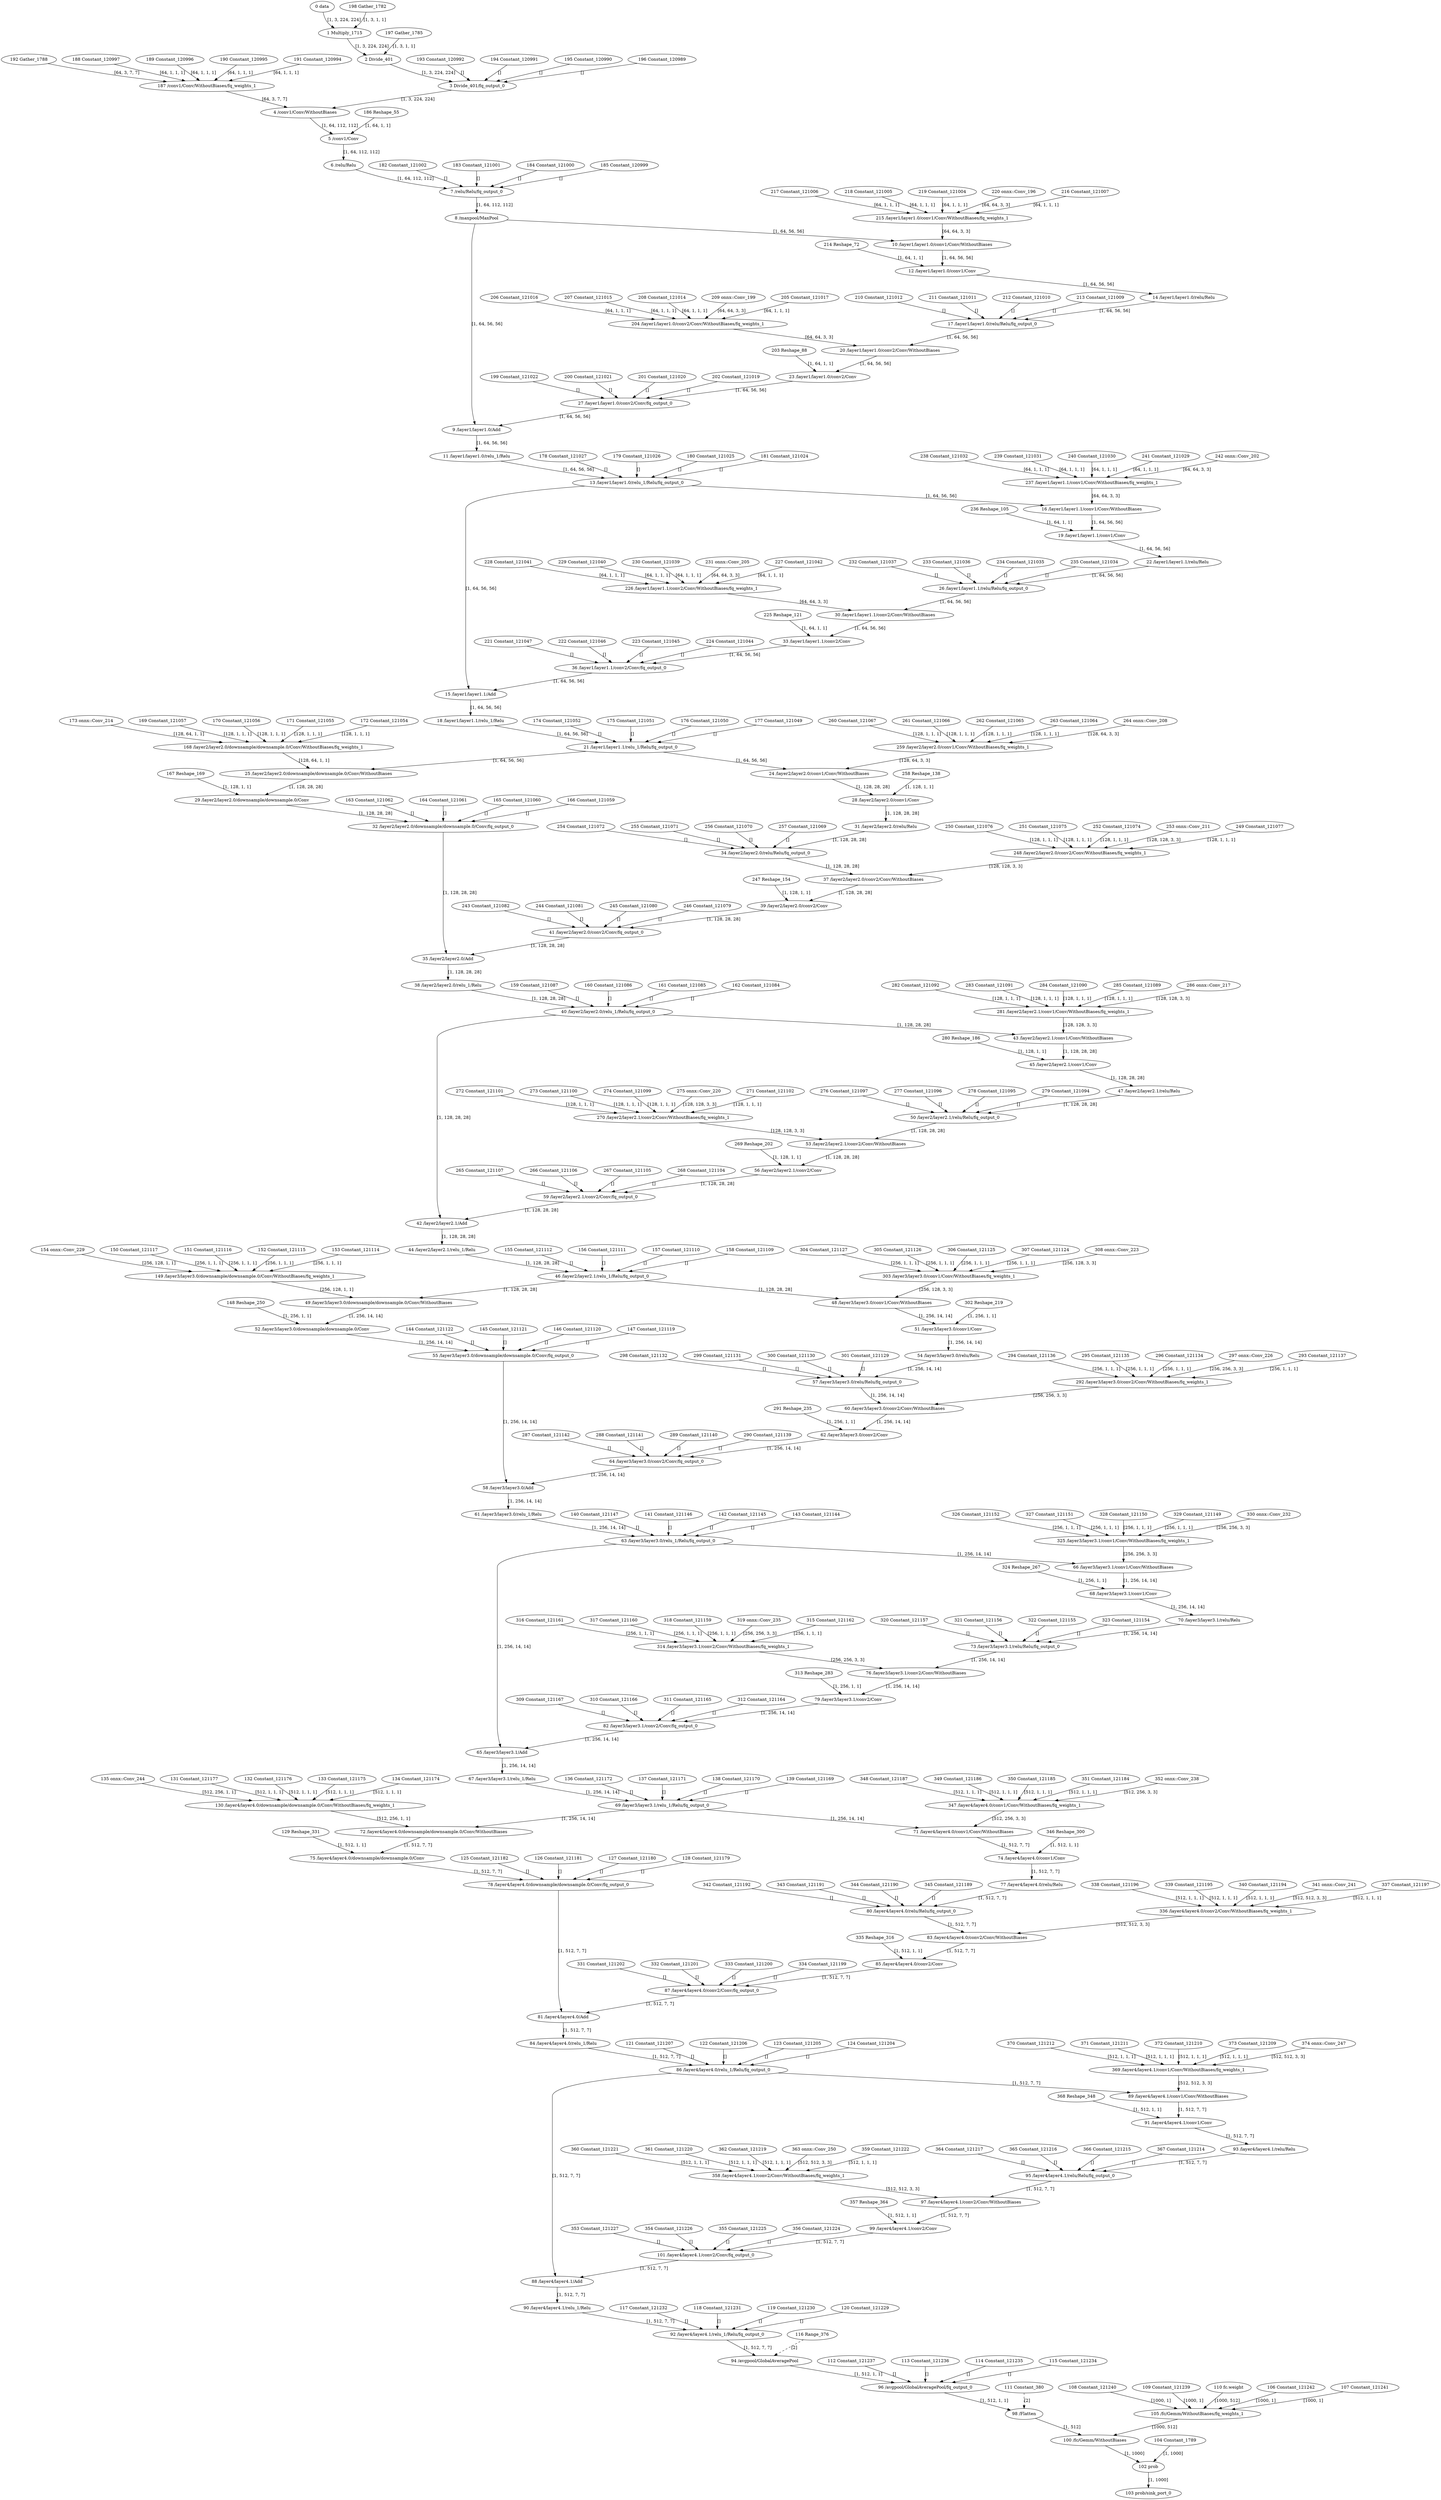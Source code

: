 strict digraph  {
"0 data" [id=0, type=Parameter];
"1 Multiply_1715" [id=1, type=Multiply];
"2 Divide_401" [id=2, type=Add];
"3 Divide_401/fq_output_0" [id=3, type=FakeQuantize];
"4 /conv1/Conv/WithoutBiases" [id=4, type=Convolution];
"5 /conv1/Conv" [id=5, type=Add];
"6 /relu/Relu" [id=6, type=Relu];
"7 /relu/Relu/fq_output_0" [id=7, type=FakeQuantize];
"8 /maxpool/MaxPool" [id=8, type=MaxPool];
"9 /layer1/layer1.0/Add" [id=9, type=Add];
"10 /layer1/layer1.0/conv1/Conv/WithoutBiases" [id=10, type=Convolution];
"11 /layer1/layer1.0/relu_1/Relu" [id=11, type=Relu];
"12 /layer1/layer1.0/conv1/Conv" [id=12, type=Add];
"13 /layer1/layer1.0/relu_1/Relu/fq_output_0" [id=13, type=FakeQuantize];
"14 /layer1/layer1.0/relu/Relu" [id=14, type=Relu];
"15 /layer1/layer1.1/Add" [id=15, type=Add];
"16 /layer1/layer1.1/conv1/Conv/WithoutBiases" [id=16, type=Convolution];
"17 /layer1/layer1.0/relu/Relu/fq_output_0" [id=17, type=FakeQuantize];
"18 /layer1/layer1.1/relu_1/Relu" [id=18, type=Relu];
"19 /layer1/layer1.1/conv1/Conv" [id=19, type=Add];
"20 /layer1/layer1.0/conv2/Conv/WithoutBiases" [id=20, type=Convolution];
"21 /layer1/layer1.1/relu_1/Relu/fq_output_0" [id=21, type=FakeQuantize];
"22 /layer1/layer1.1/relu/Relu" [id=22, type=Relu];
"23 /layer1/layer1.0/conv2/Conv" [id=23, type=Add];
"24 /layer2/layer2.0/conv1/Conv/WithoutBiases" [id=24, type=Convolution];
"25 /layer2/layer2.0/downsample/downsample.0/Conv/WithoutBiases" [id=25, type=Convolution];
"26 /layer1/layer1.1/relu/Relu/fq_output_0" [id=26, type=FakeQuantize];
"27 /layer1/layer1.0/conv2/Conv/fq_output_0" [id=27, type=FakeQuantize];
"28 /layer2/layer2.0/conv1/Conv" [id=28, type=Add];
"29 /layer2/layer2.0/downsample/downsample.0/Conv" [id=29, type=Add];
"30 /layer1/layer1.1/conv2/Conv/WithoutBiases" [id=30, type=Convolution];
"31 /layer2/layer2.0/relu/Relu" [id=31, type=Relu];
"32 /layer2/layer2.0/downsample/downsample.0/Conv/fq_output_0" [id=32, type=FakeQuantize];
"33 /layer1/layer1.1/conv2/Conv" [id=33, type=Add];
"34 /layer2/layer2.0/relu/Relu/fq_output_0" [id=34, type=FakeQuantize];
"35 /layer2/layer2.0/Add" [id=35, type=Add];
"36 /layer1/layer1.1/conv2/Conv/fq_output_0" [id=36, type=FakeQuantize];
"37 /layer2/layer2.0/conv2/Conv/WithoutBiases" [id=37, type=Convolution];
"38 /layer2/layer2.0/relu_1/Relu" [id=38, type=Relu];
"39 /layer2/layer2.0/conv2/Conv" [id=39, type=Add];
"40 /layer2/layer2.0/relu_1/Relu/fq_output_0" [id=40, type=FakeQuantize];
"41 /layer2/layer2.0/conv2/Conv/fq_output_0" [id=41, type=FakeQuantize];
"42 /layer2/layer2.1/Add" [id=42, type=Add];
"43 /layer2/layer2.1/conv1/Conv/WithoutBiases" [id=43, type=Convolution];
"44 /layer2/layer2.1/relu_1/Relu" [id=44, type=Relu];
"45 /layer2/layer2.1/conv1/Conv" [id=45, type=Add];
"46 /layer2/layer2.1/relu_1/Relu/fq_output_0" [id=46, type=FakeQuantize];
"47 /layer2/layer2.1/relu/Relu" [id=47, type=Relu];
"48 /layer3/layer3.0/conv1/Conv/WithoutBiases" [id=48, type=Convolution];
"49 /layer3/layer3.0/downsample/downsample.0/Conv/WithoutBiases" [id=49, type=Convolution];
"50 /layer2/layer2.1/relu/Relu/fq_output_0" [id=50, type=FakeQuantize];
"51 /layer3/layer3.0/conv1/Conv" [id=51, type=Add];
"52 /layer3/layer3.0/downsample/downsample.0/Conv" [id=52, type=Add];
"53 /layer2/layer2.1/conv2/Conv/WithoutBiases" [id=53, type=Convolution];
"54 /layer3/layer3.0/relu/Relu" [id=54, type=Relu];
"55 /layer3/layer3.0/downsample/downsample.0/Conv/fq_output_0" [id=55, type=FakeQuantize];
"56 /layer2/layer2.1/conv2/Conv" [id=56, type=Add];
"57 /layer3/layer3.0/relu/Relu/fq_output_0" [id=57, type=FakeQuantize];
"58 /layer3/layer3.0/Add" [id=58, type=Add];
"59 /layer2/layer2.1/conv2/Conv/fq_output_0" [id=59, type=FakeQuantize];
"60 /layer3/layer3.0/conv2/Conv/WithoutBiases" [id=60, type=Convolution];
"61 /layer3/layer3.0/relu_1/Relu" [id=61, type=Relu];
"62 /layer3/layer3.0/conv2/Conv" [id=62, type=Add];
"63 /layer3/layer3.0/relu_1/Relu/fq_output_0" [id=63, type=FakeQuantize];
"64 /layer3/layer3.0/conv2/Conv/fq_output_0" [id=64, type=FakeQuantize];
"65 /layer3/layer3.1/Add" [id=65, type=Add];
"66 /layer3/layer3.1/conv1/Conv/WithoutBiases" [id=66, type=Convolution];
"67 /layer3/layer3.1/relu_1/Relu" [id=67, type=Relu];
"68 /layer3/layer3.1/conv1/Conv" [id=68, type=Add];
"69 /layer3/layer3.1/relu_1/Relu/fq_output_0" [id=69, type=FakeQuantize];
"70 /layer3/layer3.1/relu/Relu" [id=70, type=Relu];
"71 /layer4/layer4.0/conv1/Conv/WithoutBiases" [id=71, type=Convolution];
"72 /layer4/layer4.0/downsample/downsample.0/Conv/WithoutBiases" [id=72, type=Convolution];
"73 /layer3/layer3.1/relu/Relu/fq_output_0" [id=73, type=FakeQuantize];
"74 /layer4/layer4.0/conv1/Conv" [id=74, type=Add];
"75 /layer4/layer4.0/downsample/downsample.0/Conv" [id=75, type=Add];
"76 /layer3/layer3.1/conv2/Conv/WithoutBiases" [id=76, type=Convolution];
"77 /layer4/layer4.0/relu/Relu" [id=77, type=Relu];
"78 /layer4/layer4.0/downsample/downsample.0/Conv/fq_output_0" [id=78, type=FakeQuantize];
"79 /layer3/layer3.1/conv2/Conv" [id=79, type=Add];
"80 /layer4/layer4.0/relu/Relu/fq_output_0" [id=80, type=FakeQuantize];
"81 /layer4/layer4.0/Add" [id=81, type=Add];
"82 /layer3/layer3.1/conv2/Conv/fq_output_0" [id=82, type=FakeQuantize];
"83 /layer4/layer4.0/conv2/Conv/WithoutBiases" [id=83, type=Convolution];
"84 /layer4/layer4.0/relu_1/Relu" [id=84, type=Relu];
"85 /layer4/layer4.0/conv2/Conv" [id=85, type=Add];
"86 /layer4/layer4.0/relu_1/Relu/fq_output_0" [id=86, type=FakeQuantize];
"87 /layer4/layer4.0/conv2/Conv/fq_output_0" [id=87, type=FakeQuantize];
"88 /layer4/layer4.1/Add" [id=88, type=Add];
"89 /layer4/layer4.1/conv1/Conv/WithoutBiases" [id=89, type=Convolution];
"90 /layer4/layer4.1/relu_1/Relu" [id=90, type=Relu];
"91 /layer4/layer4.1/conv1/Conv" [id=91, type=Add];
"92 /layer4/layer4.1/relu_1/Relu/fq_output_0" [id=92, type=FakeQuantize];
"93 /layer4/layer4.1/relu/Relu" [id=93, type=Relu];
"94 /avgpool/GlobalAveragePool" [id=94, type=ReduceMean];
"95 /layer4/layer4.1/relu/Relu/fq_output_0" [id=95, type=FakeQuantize];
"96 /avgpool/GlobalAveragePool/fq_output_0" [id=96, type=FakeQuantize];
"97 /layer4/layer4.1/conv2/Conv/WithoutBiases" [id=97, type=Convolution];
"98 /Flatten" [id=98, type=Reshape];
"99 /layer4/layer4.1/conv2/Conv" [id=99, type=Add];
"100 /fc/Gemm/WithoutBiases" [id=100, type=MatMul];
"101 /layer4/layer4.1/conv2/Conv/fq_output_0" [id=101, type=FakeQuantize];
"102 prob" [id=102, type=Add];
"103 prob/sink_port_0" [id=103, type=Result];
"104 Constant_1789" [id=104, type=Constant];
"105 /fc/Gemm/WithoutBiases/fq_weights_1" [id=105, type=FakeQuantize];
"106 Constant_121242" [id=106, type=Constant];
"107 Constant_121241" [id=107, type=Constant];
"108 Constant_121240" [id=108, type=Constant];
"109 Constant_121239" [id=109, type=Constant];
"110 fc.weight" [id=110, type=Constant];
"111 Constant_380" [id=111, type=Constant];
"112 Constant_121237" [id=112, type=Constant];
"113 Constant_121236" [id=113, type=Constant];
"114 Constant_121235" [id=114, type=Constant];
"115 Constant_121234" [id=115, type=Constant];
"116 Range_376" [id=116, type=Constant];
"117 Constant_121232" [id=117, type=Constant];
"118 Constant_121231" [id=118, type=Constant];
"119 Constant_121230" [id=119, type=Constant];
"120 Constant_121229" [id=120, type=Constant];
"121 Constant_121207" [id=121, type=Constant];
"122 Constant_121206" [id=122, type=Constant];
"123 Constant_121205" [id=123, type=Constant];
"124 Constant_121204" [id=124, type=Constant];
"125 Constant_121182" [id=125, type=Constant];
"126 Constant_121181" [id=126, type=Constant];
"127 Constant_121180" [id=127, type=Constant];
"128 Constant_121179" [id=128, type=Constant];
"129 Reshape_331" [id=129, type=Constant];
"130 /layer4/layer4.0/downsample/downsample.0/Conv/WithoutBiases/fq_weights_1" [id=130, type=FakeQuantize];
"131 Constant_121177" [id=131, type=Constant];
"132 Constant_121176" [id=132, type=Constant];
"133 Constant_121175" [id=133, type=Constant];
"134 Constant_121174" [id=134, type=Constant];
"135 onnx^^Conv_244" [id=135, label="135 onnx::Conv_244", type=Constant];
"136 Constant_121172" [id=136, type=Constant];
"137 Constant_121171" [id=137, type=Constant];
"138 Constant_121170" [id=138, type=Constant];
"139 Constant_121169" [id=139, type=Constant];
"140 Constant_121147" [id=140, type=Constant];
"141 Constant_121146" [id=141, type=Constant];
"142 Constant_121145" [id=142, type=Constant];
"143 Constant_121144" [id=143, type=Constant];
"144 Constant_121122" [id=144, type=Constant];
"145 Constant_121121" [id=145, type=Constant];
"146 Constant_121120" [id=146, type=Constant];
"147 Constant_121119" [id=147, type=Constant];
"148 Reshape_250" [id=148, type=Constant];
"149 /layer3/layer3.0/downsample/downsample.0/Conv/WithoutBiases/fq_weights_1" [id=149, type=FakeQuantize];
"150 Constant_121117" [id=150, type=Constant];
"151 Constant_121116" [id=151, type=Constant];
"152 Constant_121115" [id=152, type=Constant];
"153 Constant_121114" [id=153, type=Constant];
"154 onnx^^Conv_229" [id=154, label="154 onnx::Conv_229", type=Constant];
"155 Constant_121112" [id=155, type=Constant];
"156 Constant_121111" [id=156, type=Constant];
"157 Constant_121110" [id=157, type=Constant];
"158 Constant_121109" [id=158, type=Constant];
"159 Constant_121087" [id=159, type=Constant];
"160 Constant_121086" [id=160, type=Constant];
"161 Constant_121085" [id=161, type=Constant];
"162 Constant_121084" [id=162, type=Constant];
"163 Constant_121062" [id=163, type=Constant];
"164 Constant_121061" [id=164, type=Constant];
"165 Constant_121060" [id=165, type=Constant];
"166 Constant_121059" [id=166, type=Constant];
"167 Reshape_169" [id=167, type=Constant];
"168 /layer2/layer2.0/downsample/downsample.0/Conv/WithoutBiases/fq_weights_1" [id=168, type=FakeQuantize];
"169 Constant_121057" [id=169, type=Constant];
"170 Constant_121056" [id=170, type=Constant];
"171 Constant_121055" [id=171, type=Constant];
"172 Constant_121054" [id=172, type=Constant];
"173 onnx^^Conv_214" [id=173, label="173 onnx::Conv_214", type=Constant];
"174 Constant_121052" [id=174, type=Constant];
"175 Constant_121051" [id=175, type=Constant];
"176 Constant_121050" [id=176, type=Constant];
"177 Constant_121049" [id=177, type=Constant];
"178 Constant_121027" [id=178, type=Constant];
"179 Constant_121026" [id=179, type=Constant];
"180 Constant_121025" [id=180, type=Constant];
"181 Constant_121024" [id=181, type=Constant];
"182 Constant_121002" [id=182, type=Constant];
"183 Constant_121001" [id=183, type=Constant];
"184 Constant_121000" [id=184, type=Constant];
"185 Constant_120999" [id=185, type=Constant];
"186 Reshape_55" [id=186, type=Constant];
"187 /conv1/Conv/WithoutBiases/fq_weights_1" [id=187, type=FakeQuantize];
"188 Constant_120997" [id=188, type=Constant];
"189 Constant_120996" [id=189, type=Constant];
"190 Constant_120995" [id=190, type=Constant];
"191 Constant_120994" [id=191, type=Constant];
"192 Gather_1788" [id=192, type=Constant];
"193 Constant_120992" [id=193, type=Constant];
"194 Constant_120991" [id=194, type=Constant];
"195 Constant_120990" [id=195, type=Constant];
"196 Constant_120989" [id=196, type=Constant];
"197 Gather_1785" [id=197, type=Constant];
"198 Gather_1782" [id=198, type=Constant];
"199 Constant_121022" [id=199, type=Constant];
"200 Constant_121021" [id=200, type=Constant];
"201 Constant_121020" [id=201, type=Constant];
"202 Constant_121019" [id=202, type=Constant];
"203 Reshape_88" [id=203, type=Constant];
"204 /layer1/layer1.0/conv2/Conv/WithoutBiases/fq_weights_1" [id=204, type=FakeQuantize];
"205 Constant_121017" [id=205, type=Constant];
"206 Constant_121016" [id=206, type=Constant];
"207 Constant_121015" [id=207, type=Constant];
"208 Constant_121014" [id=208, type=Constant];
"209 onnx^^Conv_199" [id=209, label="209 onnx::Conv_199", type=Constant];
"210 Constant_121012" [id=210, type=Constant];
"211 Constant_121011" [id=211, type=Constant];
"212 Constant_121010" [id=212, type=Constant];
"213 Constant_121009" [id=213, type=Constant];
"214 Reshape_72" [id=214, type=Constant];
"215 /layer1/layer1.0/conv1/Conv/WithoutBiases/fq_weights_1" [id=215, type=FakeQuantize];
"216 Constant_121007" [id=216, type=Constant];
"217 Constant_121006" [id=217, type=Constant];
"218 Constant_121005" [id=218, type=Constant];
"219 Constant_121004" [id=219, type=Constant];
"220 onnx^^Conv_196" [id=220, label="220 onnx::Conv_196", type=Constant];
"221 Constant_121047" [id=221, type=Constant];
"222 Constant_121046" [id=222, type=Constant];
"223 Constant_121045" [id=223, type=Constant];
"224 Constant_121044" [id=224, type=Constant];
"225 Reshape_121" [id=225, type=Constant];
"226 /layer1/layer1.1/conv2/Conv/WithoutBiases/fq_weights_1" [id=226, type=FakeQuantize];
"227 Constant_121042" [id=227, type=Constant];
"228 Constant_121041" [id=228, type=Constant];
"229 Constant_121040" [id=229, type=Constant];
"230 Constant_121039" [id=230, type=Constant];
"231 onnx^^Conv_205" [id=231, label="231 onnx::Conv_205", type=Constant];
"232 Constant_121037" [id=232, type=Constant];
"233 Constant_121036" [id=233, type=Constant];
"234 Constant_121035" [id=234, type=Constant];
"235 Constant_121034" [id=235, type=Constant];
"236 Reshape_105" [id=236, type=Constant];
"237 /layer1/layer1.1/conv1/Conv/WithoutBiases/fq_weights_1" [id=237, type=FakeQuantize];
"238 Constant_121032" [id=238, type=Constant];
"239 Constant_121031" [id=239, type=Constant];
"240 Constant_121030" [id=240, type=Constant];
"241 Constant_121029" [id=241, type=Constant];
"242 onnx^^Conv_202" [id=242, label="242 onnx::Conv_202", type=Constant];
"243 Constant_121082" [id=243, type=Constant];
"244 Constant_121081" [id=244, type=Constant];
"245 Constant_121080" [id=245, type=Constant];
"246 Constant_121079" [id=246, type=Constant];
"247 Reshape_154" [id=247, type=Constant];
"248 /layer2/layer2.0/conv2/Conv/WithoutBiases/fq_weights_1" [id=248, type=FakeQuantize];
"249 Constant_121077" [id=249, type=Constant];
"250 Constant_121076" [id=250, type=Constant];
"251 Constant_121075" [id=251, type=Constant];
"252 Constant_121074" [id=252, type=Constant];
"253 onnx^^Conv_211" [id=253, label="253 onnx::Conv_211", type=Constant];
"254 Constant_121072" [id=254, type=Constant];
"255 Constant_121071" [id=255, type=Constant];
"256 Constant_121070" [id=256, type=Constant];
"257 Constant_121069" [id=257, type=Constant];
"258 Reshape_138" [id=258, type=Constant];
"259 /layer2/layer2.0/conv1/Conv/WithoutBiases/fq_weights_1" [id=259, type=FakeQuantize];
"260 Constant_121067" [id=260, type=Constant];
"261 Constant_121066" [id=261, type=Constant];
"262 Constant_121065" [id=262, type=Constant];
"263 Constant_121064" [id=263, type=Constant];
"264 onnx^^Conv_208" [id=264, label="264 onnx::Conv_208", type=Constant];
"265 Constant_121107" [id=265, type=Constant];
"266 Constant_121106" [id=266, type=Constant];
"267 Constant_121105" [id=267, type=Constant];
"268 Constant_121104" [id=268, type=Constant];
"269 Reshape_202" [id=269, type=Constant];
"270 /layer2/layer2.1/conv2/Conv/WithoutBiases/fq_weights_1" [id=270, type=FakeQuantize];
"271 Constant_121102" [id=271, type=Constant];
"272 Constant_121101" [id=272, type=Constant];
"273 Constant_121100" [id=273, type=Constant];
"274 Constant_121099" [id=274, type=Constant];
"275 onnx^^Conv_220" [id=275, label="275 onnx::Conv_220", type=Constant];
"276 Constant_121097" [id=276, type=Constant];
"277 Constant_121096" [id=277, type=Constant];
"278 Constant_121095" [id=278, type=Constant];
"279 Constant_121094" [id=279, type=Constant];
"280 Reshape_186" [id=280, type=Constant];
"281 /layer2/layer2.1/conv1/Conv/WithoutBiases/fq_weights_1" [id=281, type=FakeQuantize];
"282 Constant_121092" [id=282, type=Constant];
"283 Constant_121091" [id=283, type=Constant];
"284 Constant_121090" [id=284, type=Constant];
"285 Constant_121089" [id=285, type=Constant];
"286 onnx^^Conv_217" [id=286, label="286 onnx::Conv_217", type=Constant];
"287 Constant_121142" [id=287, type=Constant];
"288 Constant_121141" [id=288, type=Constant];
"289 Constant_121140" [id=289, type=Constant];
"290 Constant_121139" [id=290, type=Constant];
"291 Reshape_235" [id=291, type=Constant];
"292 /layer3/layer3.0/conv2/Conv/WithoutBiases/fq_weights_1" [id=292, type=FakeQuantize];
"293 Constant_121137" [id=293, type=Constant];
"294 Constant_121136" [id=294, type=Constant];
"295 Constant_121135" [id=295, type=Constant];
"296 Constant_121134" [id=296, type=Constant];
"297 onnx^^Conv_226" [id=297, label="297 onnx::Conv_226", type=Constant];
"298 Constant_121132" [id=298, type=Constant];
"299 Constant_121131" [id=299, type=Constant];
"300 Constant_121130" [id=300, type=Constant];
"301 Constant_121129" [id=301, type=Constant];
"302 Reshape_219" [id=302, type=Constant];
"303 /layer3/layer3.0/conv1/Conv/WithoutBiases/fq_weights_1" [id=303, type=FakeQuantize];
"304 Constant_121127" [id=304, type=Constant];
"305 Constant_121126" [id=305, type=Constant];
"306 Constant_121125" [id=306, type=Constant];
"307 Constant_121124" [id=307, type=Constant];
"308 onnx^^Conv_223" [id=308, label="308 onnx::Conv_223", type=Constant];
"309 Constant_121167" [id=309, type=Constant];
"310 Constant_121166" [id=310, type=Constant];
"311 Constant_121165" [id=311, type=Constant];
"312 Constant_121164" [id=312, type=Constant];
"313 Reshape_283" [id=313, type=Constant];
"314 /layer3/layer3.1/conv2/Conv/WithoutBiases/fq_weights_1" [id=314, type=FakeQuantize];
"315 Constant_121162" [id=315, type=Constant];
"316 Constant_121161" [id=316, type=Constant];
"317 Constant_121160" [id=317, type=Constant];
"318 Constant_121159" [id=318, type=Constant];
"319 onnx^^Conv_235" [id=319, label="319 onnx::Conv_235", type=Constant];
"320 Constant_121157" [id=320, type=Constant];
"321 Constant_121156" [id=321, type=Constant];
"322 Constant_121155" [id=322, type=Constant];
"323 Constant_121154" [id=323, type=Constant];
"324 Reshape_267" [id=324, type=Constant];
"325 /layer3/layer3.1/conv1/Conv/WithoutBiases/fq_weights_1" [id=325, type=FakeQuantize];
"326 Constant_121152" [id=326, type=Constant];
"327 Constant_121151" [id=327, type=Constant];
"328 Constant_121150" [id=328, type=Constant];
"329 Constant_121149" [id=329, type=Constant];
"330 onnx^^Conv_232" [id=330, label="330 onnx::Conv_232", type=Constant];
"331 Constant_121202" [id=331, type=Constant];
"332 Constant_121201" [id=332, type=Constant];
"333 Constant_121200" [id=333, type=Constant];
"334 Constant_121199" [id=334, type=Constant];
"335 Reshape_316" [id=335, type=Constant];
"336 /layer4/layer4.0/conv2/Conv/WithoutBiases/fq_weights_1" [id=336, type=FakeQuantize];
"337 Constant_121197" [id=337, type=Constant];
"338 Constant_121196" [id=338, type=Constant];
"339 Constant_121195" [id=339, type=Constant];
"340 Constant_121194" [id=340, type=Constant];
"341 onnx^^Conv_241" [id=341, label="341 onnx::Conv_241", type=Constant];
"342 Constant_121192" [id=342, type=Constant];
"343 Constant_121191" [id=343, type=Constant];
"344 Constant_121190" [id=344, type=Constant];
"345 Constant_121189" [id=345, type=Constant];
"346 Reshape_300" [id=346, type=Constant];
"347 /layer4/layer4.0/conv1/Conv/WithoutBiases/fq_weights_1" [id=347, type=FakeQuantize];
"348 Constant_121187" [id=348, type=Constant];
"349 Constant_121186" [id=349, type=Constant];
"350 Constant_121185" [id=350, type=Constant];
"351 Constant_121184" [id=351, type=Constant];
"352 onnx^^Conv_238" [id=352, label="352 onnx::Conv_238", type=Constant];
"353 Constant_121227" [id=353, type=Constant];
"354 Constant_121226" [id=354, type=Constant];
"355 Constant_121225" [id=355, type=Constant];
"356 Constant_121224" [id=356, type=Constant];
"357 Reshape_364" [id=357, type=Constant];
"358 /layer4/layer4.1/conv2/Conv/WithoutBiases/fq_weights_1" [id=358, type=FakeQuantize];
"359 Constant_121222" [id=359, type=Constant];
"360 Constant_121221" [id=360, type=Constant];
"361 Constant_121220" [id=361, type=Constant];
"362 Constant_121219" [id=362, type=Constant];
"363 onnx^^Conv_250" [id=363, label="363 onnx::Conv_250", type=Constant];
"364 Constant_121217" [id=364, type=Constant];
"365 Constant_121216" [id=365, type=Constant];
"366 Constant_121215" [id=366, type=Constant];
"367 Constant_121214" [id=367, type=Constant];
"368 Reshape_348" [id=368, type=Constant];
"369 /layer4/layer4.1/conv1/Conv/WithoutBiases/fq_weights_1" [id=369, type=FakeQuantize];
"370 Constant_121212" [id=370, type=Constant];
"371 Constant_121211" [id=371, type=Constant];
"372 Constant_121210" [id=372, type=Constant];
"373 Constant_121209" [id=373, type=Constant];
"374 onnx^^Conv_247" [id=374, label="374 onnx::Conv_247", type=Constant];
"0 data" -> "1 Multiply_1715"  [label="[1, 3, 224, 224]", style=solid];
"1 Multiply_1715" -> "2 Divide_401"  [label="[1, 3, 224, 224]", style=solid];
"2 Divide_401" -> "3 Divide_401/fq_output_0"  [label="[1, 3, 224, 224]", style=solid];
"3 Divide_401/fq_output_0" -> "4 /conv1/Conv/WithoutBiases"  [label="[1, 3, 224, 224]", style=solid];
"4 /conv1/Conv/WithoutBiases" -> "5 /conv1/Conv"  [label="[1, 64, 112, 112]", style=solid];
"5 /conv1/Conv" -> "6 /relu/Relu"  [label="[1, 64, 112, 112]", style=solid];
"6 /relu/Relu" -> "7 /relu/Relu/fq_output_0"  [label="[1, 64, 112, 112]", style=solid];
"7 /relu/Relu/fq_output_0" -> "8 /maxpool/MaxPool"  [label="[1, 64, 112, 112]", style=solid];
"8 /maxpool/MaxPool" -> "9 /layer1/layer1.0/Add"  [label="[1, 64, 56, 56]", style=solid];
"8 /maxpool/MaxPool" -> "10 /layer1/layer1.0/conv1/Conv/WithoutBiases"  [label="[1, 64, 56, 56]", style=solid];
"9 /layer1/layer1.0/Add" -> "11 /layer1/layer1.0/relu_1/Relu"  [label="[1, 64, 56, 56]", style=solid];
"10 /layer1/layer1.0/conv1/Conv/WithoutBiases" -> "12 /layer1/layer1.0/conv1/Conv"  [label="[1, 64, 56, 56]", style=solid];
"11 /layer1/layer1.0/relu_1/Relu" -> "13 /layer1/layer1.0/relu_1/Relu/fq_output_0"  [label="[1, 64, 56, 56]", style=solid];
"12 /layer1/layer1.0/conv1/Conv" -> "14 /layer1/layer1.0/relu/Relu"  [label="[1, 64, 56, 56]", style=solid];
"13 /layer1/layer1.0/relu_1/Relu/fq_output_0" -> "15 /layer1/layer1.1/Add"  [label="[1, 64, 56, 56]", style=solid];
"13 /layer1/layer1.0/relu_1/Relu/fq_output_0" -> "16 /layer1/layer1.1/conv1/Conv/WithoutBiases"  [label="[1, 64, 56, 56]", style=solid];
"14 /layer1/layer1.0/relu/Relu" -> "17 /layer1/layer1.0/relu/Relu/fq_output_0"  [label="[1, 64, 56, 56]", style=solid];
"15 /layer1/layer1.1/Add" -> "18 /layer1/layer1.1/relu_1/Relu"  [label="[1, 64, 56, 56]", style=solid];
"16 /layer1/layer1.1/conv1/Conv/WithoutBiases" -> "19 /layer1/layer1.1/conv1/Conv"  [label="[1, 64, 56, 56]", style=solid];
"17 /layer1/layer1.0/relu/Relu/fq_output_0" -> "20 /layer1/layer1.0/conv2/Conv/WithoutBiases"  [label="[1, 64, 56, 56]", style=solid];
"18 /layer1/layer1.1/relu_1/Relu" -> "21 /layer1/layer1.1/relu_1/Relu/fq_output_0"  [label="[1, 64, 56, 56]", style=solid];
"19 /layer1/layer1.1/conv1/Conv" -> "22 /layer1/layer1.1/relu/Relu"  [label="[1, 64, 56, 56]", style=solid];
"20 /layer1/layer1.0/conv2/Conv/WithoutBiases" -> "23 /layer1/layer1.0/conv2/Conv"  [label="[1, 64, 56, 56]", style=solid];
"21 /layer1/layer1.1/relu_1/Relu/fq_output_0" -> "24 /layer2/layer2.0/conv1/Conv/WithoutBiases"  [label="[1, 64, 56, 56]", style=solid];
"21 /layer1/layer1.1/relu_1/Relu/fq_output_0" -> "25 /layer2/layer2.0/downsample/downsample.0/Conv/WithoutBiases"  [label="[1, 64, 56, 56]", style=solid];
"22 /layer1/layer1.1/relu/Relu" -> "26 /layer1/layer1.1/relu/Relu/fq_output_0"  [label="[1, 64, 56, 56]", style=solid];
"23 /layer1/layer1.0/conv2/Conv" -> "27 /layer1/layer1.0/conv2/Conv/fq_output_0"  [label="[1, 64, 56, 56]", style=solid];
"24 /layer2/layer2.0/conv1/Conv/WithoutBiases" -> "28 /layer2/layer2.0/conv1/Conv"  [label="[1, 128, 28, 28]", style=solid];
"25 /layer2/layer2.0/downsample/downsample.0/Conv/WithoutBiases" -> "29 /layer2/layer2.0/downsample/downsample.0/Conv"  [label="[1, 128, 28, 28]", style=solid];
"26 /layer1/layer1.1/relu/Relu/fq_output_0" -> "30 /layer1/layer1.1/conv2/Conv/WithoutBiases"  [label="[1, 64, 56, 56]", style=solid];
"27 /layer1/layer1.0/conv2/Conv/fq_output_0" -> "9 /layer1/layer1.0/Add"  [label="[1, 64, 56, 56]", style=solid];
"28 /layer2/layer2.0/conv1/Conv" -> "31 /layer2/layer2.0/relu/Relu"  [label="[1, 128, 28, 28]", style=solid];
"29 /layer2/layer2.0/downsample/downsample.0/Conv" -> "32 /layer2/layer2.0/downsample/downsample.0/Conv/fq_output_0"  [label="[1, 128, 28, 28]", style=solid];
"30 /layer1/layer1.1/conv2/Conv/WithoutBiases" -> "33 /layer1/layer1.1/conv2/Conv"  [label="[1, 64, 56, 56]", style=solid];
"31 /layer2/layer2.0/relu/Relu" -> "34 /layer2/layer2.0/relu/Relu/fq_output_0"  [label="[1, 128, 28, 28]", style=solid];
"32 /layer2/layer2.0/downsample/downsample.0/Conv/fq_output_0" -> "35 /layer2/layer2.0/Add"  [label="[1, 128, 28, 28]", style=solid];
"33 /layer1/layer1.1/conv2/Conv" -> "36 /layer1/layer1.1/conv2/Conv/fq_output_0"  [label="[1, 64, 56, 56]", style=solid];
"34 /layer2/layer2.0/relu/Relu/fq_output_0" -> "37 /layer2/layer2.0/conv2/Conv/WithoutBiases"  [label="[1, 128, 28, 28]", style=solid];
"35 /layer2/layer2.0/Add" -> "38 /layer2/layer2.0/relu_1/Relu"  [label="[1, 128, 28, 28]", style=solid];
"36 /layer1/layer1.1/conv2/Conv/fq_output_0" -> "15 /layer1/layer1.1/Add"  [label="[1, 64, 56, 56]", style=solid];
"37 /layer2/layer2.0/conv2/Conv/WithoutBiases" -> "39 /layer2/layer2.0/conv2/Conv"  [label="[1, 128, 28, 28]", style=solid];
"38 /layer2/layer2.0/relu_1/Relu" -> "40 /layer2/layer2.0/relu_1/Relu/fq_output_0"  [label="[1, 128, 28, 28]", style=solid];
"39 /layer2/layer2.0/conv2/Conv" -> "41 /layer2/layer2.0/conv2/Conv/fq_output_0"  [label="[1, 128, 28, 28]", style=solid];
"40 /layer2/layer2.0/relu_1/Relu/fq_output_0" -> "42 /layer2/layer2.1/Add"  [label="[1, 128, 28, 28]", style=solid];
"40 /layer2/layer2.0/relu_1/Relu/fq_output_0" -> "43 /layer2/layer2.1/conv1/Conv/WithoutBiases"  [label="[1, 128, 28, 28]", style=solid];
"41 /layer2/layer2.0/conv2/Conv/fq_output_0" -> "35 /layer2/layer2.0/Add"  [label="[1, 128, 28, 28]", style=solid];
"42 /layer2/layer2.1/Add" -> "44 /layer2/layer2.1/relu_1/Relu"  [label="[1, 128, 28, 28]", style=solid];
"43 /layer2/layer2.1/conv1/Conv/WithoutBiases" -> "45 /layer2/layer2.1/conv1/Conv"  [label="[1, 128, 28, 28]", style=solid];
"44 /layer2/layer2.1/relu_1/Relu" -> "46 /layer2/layer2.1/relu_1/Relu/fq_output_0"  [label="[1, 128, 28, 28]", style=solid];
"45 /layer2/layer2.1/conv1/Conv" -> "47 /layer2/layer2.1/relu/Relu"  [label="[1, 128, 28, 28]", style=solid];
"46 /layer2/layer2.1/relu_1/Relu/fq_output_0" -> "48 /layer3/layer3.0/conv1/Conv/WithoutBiases"  [label="[1, 128, 28, 28]", style=solid];
"46 /layer2/layer2.1/relu_1/Relu/fq_output_0" -> "49 /layer3/layer3.0/downsample/downsample.0/Conv/WithoutBiases"  [label="[1, 128, 28, 28]", style=solid];
"47 /layer2/layer2.1/relu/Relu" -> "50 /layer2/layer2.1/relu/Relu/fq_output_0"  [label="[1, 128, 28, 28]", style=solid];
"48 /layer3/layer3.0/conv1/Conv/WithoutBiases" -> "51 /layer3/layer3.0/conv1/Conv"  [label="[1, 256, 14, 14]", style=solid];
"49 /layer3/layer3.0/downsample/downsample.0/Conv/WithoutBiases" -> "52 /layer3/layer3.0/downsample/downsample.0/Conv"  [label="[1, 256, 14, 14]", style=solid];
"50 /layer2/layer2.1/relu/Relu/fq_output_0" -> "53 /layer2/layer2.1/conv2/Conv/WithoutBiases"  [label="[1, 128, 28, 28]", style=solid];
"51 /layer3/layer3.0/conv1/Conv" -> "54 /layer3/layer3.0/relu/Relu"  [label="[1, 256, 14, 14]", style=solid];
"52 /layer3/layer3.0/downsample/downsample.0/Conv" -> "55 /layer3/layer3.0/downsample/downsample.0/Conv/fq_output_0"  [label="[1, 256, 14, 14]", style=solid];
"53 /layer2/layer2.1/conv2/Conv/WithoutBiases" -> "56 /layer2/layer2.1/conv2/Conv"  [label="[1, 128, 28, 28]", style=solid];
"54 /layer3/layer3.0/relu/Relu" -> "57 /layer3/layer3.0/relu/Relu/fq_output_0"  [label="[1, 256, 14, 14]", style=solid];
"55 /layer3/layer3.0/downsample/downsample.0/Conv/fq_output_0" -> "58 /layer3/layer3.0/Add"  [label="[1, 256, 14, 14]", style=solid];
"56 /layer2/layer2.1/conv2/Conv" -> "59 /layer2/layer2.1/conv2/Conv/fq_output_0"  [label="[1, 128, 28, 28]", style=solid];
"57 /layer3/layer3.0/relu/Relu/fq_output_0" -> "60 /layer3/layer3.0/conv2/Conv/WithoutBiases"  [label="[1, 256, 14, 14]", style=solid];
"58 /layer3/layer3.0/Add" -> "61 /layer3/layer3.0/relu_1/Relu"  [label="[1, 256, 14, 14]", style=solid];
"59 /layer2/layer2.1/conv2/Conv/fq_output_0" -> "42 /layer2/layer2.1/Add"  [label="[1, 128, 28, 28]", style=solid];
"60 /layer3/layer3.0/conv2/Conv/WithoutBiases" -> "62 /layer3/layer3.0/conv2/Conv"  [label="[1, 256, 14, 14]", style=solid];
"61 /layer3/layer3.0/relu_1/Relu" -> "63 /layer3/layer3.0/relu_1/Relu/fq_output_0"  [label="[1, 256, 14, 14]", style=solid];
"62 /layer3/layer3.0/conv2/Conv" -> "64 /layer3/layer3.0/conv2/Conv/fq_output_0"  [label="[1, 256, 14, 14]", style=solid];
"63 /layer3/layer3.0/relu_1/Relu/fq_output_0" -> "65 /layer3/layer3.1/Add"  [label="[1, 256, 14, 14]", style=solid];
"63 /layer3/layer3.0/relu_1/Relu/fq_output_0" -> "66 /layer3/layer3.1/conv1/Conv/WithoutBiases"  [label="[1, 256, 14, 14]", style=solid];
"64 /layer3/layer3.0/conv2/Conv/fq_output_0" -> "58 /layer3/layer3.0/Add"  [label="[1, 256, 14, 14]", style=solid];
"65 /layer3/layer3.1/Add" -> "67 /layer3/layer3.1/relu_1/Relu"  [label="[1, 256, 14, 14]", style=solid];
"66 /layer3/layer3.1/conv1/Conv/WithoutBiases" -> "68 /layer3/layer3.1/conv1/Conv"  [label="[1, 256, 14, 14]", style=solid];
"67 /layer3/layer3.1/relu_1/Relu" -> "69 /layer3/layer3.1/relu_1/Relu/fq_output_0"  [label="[1, 256, 14, 14]", style=solid];
"68 /layer3/layer3.1/conv1/Conv" -> "70 /layer3/layer3.1/relu/Relu"  [label="[1, 256, 14, 14]", style=solid];
"69 /layer3/layer3.1/relu_1/Relu/fq_output_0" -> "71 /layer4/layer4.0/conv1/Conv/WithoutBiases"  [label="[1, 256, 14, 14]", style=solid];
"69 /layer3/layer3.1/relu_1/Relu/fq_output_0" -> "72 /layer4/layer4.0/downsample/downsample.0/Conv/WithoutBiases"  [label="[1, 256, 14, 14]", style=solid];
"70 /layer3/layer3.1/relu/Relu" -> "73 /layer3/layer3.1/relu/Relu/fq_output_0"  [label="[1, 256, 14, 14]", style=solid];
"71 /layer4/layer4.0/conv1/Conv/WithoutBiases" -> "74 /layer4/layer4.0/conv1/Conv"  [label="[1, 512, 7, 7]", style=solid];
"72 /layer4/layer4.0/downsample/downsample.0/Conv/WithoutBiases" -> "75 /layer4/layer4.0/downsample/downsample.0/Conv"  [label="[1, 512, 7, 7]", style=solid];
"73 /layer3/layer3.1/relu/Relu/fq_output_0" -> "76 /layer3/layer3.1/conv2/Conv/WithoutBiases"  [label="[1, 256, 14, 14]", style=solid];
"74 /layer4/layer4.0/conv1/Conv" -> "77 /layer4/layer4.0/relu/Relu"  [label="[1, 512, 7, 7]", style=solid];
"75 /layer4/layer4.0/downsample/downsample.0/Conv" -> "78 /layer4/layer4.0/downsample/downsample.0/Conv/fq_output_0"  [label="[1, 512, 7, 7]", style=solid];
"76 /layer3/layer3.1/conv2/Conv/WithoutBiases" -> "79 /layer3/layer3.1/conv2/Conv"  [label="[1, 256, 14, 14]", style=solid];
"77 /layer4/layer4.0/relu/Relu" -> "80 /layer4/layer4.0/relu/Relu/fq_output_0"  [label="[1, 512, 7, 7]", style=solid];
"78 /layer4/layer4.0/downsample/downsample.0/Conv/fq_output_0" -> "81 /layer4/layer4.0/Add"  [label="[1, 512, 7, 7]", style=solid];
"79 /layer3/layer3.1/conv2/Conv" -> "82 /layer3/layer3.1/conv2/Conv/fq_output_0"  [label="[1, 256, 14, 14]", style=solid];
"80 /layer4/layer4.0/relu/Relu/fq_output_0" -> "83 /layer4/layer4.0/conv2/Conv/WithoutBiases"  [label="[1, 512, 7, 7]", style=solid];
"81 /layer4/layer4.0/Add" -> "84 /layer4/layer4.0/relu_1/Relu"  [label="[1, 512, 7, 7]", style=solid];
"82 /layer3/layer3.1/conv2/Conv/fq_output_0" -> "65 /layer3/layer3.1/Add"  [label="[1, 256, 14, 14]", style=solid];
"83 /layer4/layer4.0/conv2/Conv/WithoutBiases" -> "85 /layer4/layer4.0/conv2/Conv"  [label="[1, 512, 7, 7]", style=solid];
"84 /layer4/layer4.0/relu_1/Relu" -> "86 /layer4/layer4.0/relu_1/Relu/fq_output_0"  [label="[1, 512, 7, 7]", style=solid];
"85 /layer4/layer4.0/conv2/Conv" -> "87 /layer4/layer4.0/conv2/Conv/fq_output_0"  [label="[1, 512, 7, 7]", style=solid];
"86 /layer4/layer4.0/relu_1/Relu/fq_output_0" -> "88 /layer4/layer4.1/Add"  [label="[1, 512, 7, 7]", style=solid];
"86 /layer4/layer4.0/relu_1/Relu/fq_output_0" -> "89 /layer4/layer4.1/conv1/Conv/WithoutBiases"  [label="[1, 512, 7, 7]", style=solid];
"87 /layer4/layer4.0/conv2/Conv/fq_output_0" -> "81 /layer4/layer4.0/Add"  [label="[1, 512, 7, 7]", style=solid];
"88 /layer4/layer4.1/Add" -> "90 /layer4/layer4.1/relu_1/Relu"  [label="[1, 512, 7, 7]", style=solid];
"89 /layer4/layer4.1/conv1/Conv/WithoutBiases" -> "91 /layer4/layer4.1/conv1/Conv"  [label="[1, 512, 7, 7]", style=solid];
"90 /layer4/layer4.1/relu_1/Relu" -> "92 /layer4/layer4.1/relu_1/Relu/fq_output_0"  [label="[1, 512, 7, 7]", style=solid];
"91 /layer4/layer4.1/conv1/Conv" -> "93 /layer4/layer4.1/relu/Relu"  [label="[1, 512, 7, 7]", style=solid];
"92 /layer4/layer4.1/relu_1/Relu/fq_output_0" -> "94 /avgpool/GlobalAveragePool"  [label="[1, 512, 7, 7]", style=solid];
"93 /layer4/layer4.1/relu/Relu" -> "95 /layer4/layer4.1/relu/Relu/fq_output_0"  [label="[1, 512, 7, 7]", style=solid];
"94 /avgpool/GlobalAveragePool" -> "96 /avgpool/GlobalAveragePool/fq_output_0"  [label="[1, 512, 1, 1]", style=solid];
"95 /layer4/layer4.1/relu/Relu/fq_output_0" -> "97 /layer4/layer4.1/conv2/Conv/WithoutBiases"  [label="[1, 512, 7, 7]", style=solid];
"96 /avgpool/GlobalAveragePool/fq_output_0" -> "98 /Flatten"  [label="[1, 512, 1, 1]", style=solid];
"97 /layer4/layer4.1/conv2/Conv/WithoutBiases" -> "99 /layer4/layer4.1/conv2/Conv"  [label="[1, 512, 7, 7]", style=solid];
"98 /Flatten" -> "100 /fc/Gemm/WithoutBiases"  [label="[1, 512]", style=solid];
"99 /layer4/layer4.1/conv2/Conv" -> "101 /layer4/layer4.1/conv2/Conv/fq_output_0"  [label="[1, 512, 7, 7]", style=solid];
"100 /fc/Gemm/WithoutBiases" -> "102 prob"  [label="[1, 1000]", style=solid];
"101 /layer4/layer4.1/conv2/Conv/fq_output_0" -> "88 /layer4/layer4.1/Add"  [label="[1, 512, 7, 7]", style=solid];
"102 prob" -> "103 prob/sink_port_0"  [label="[1, 1000]", style=solid];
"104 Constant_1789" -> "102 prob"  [label="[1, 1000]", style=solid];
"105 /fc/Gemm/WithoutBiases/fq_weights_1" -> "100 /fc/Gemm/WithoutBiases"  [label="[1000, 512]", style=solid];
"106 Constant_121242" -> "105 /fc/Gemm/WithoutBiases/fq_weights_1"  [label="[1000, 1]", style=solid];
"107 Constant_121241" -> "105 /fc/Gemm/WithoutBiases/fq_weights_1"  [label="[1000, 1]", style=solid];
"108 Constant_121240" -> "105 /fc/Gemm/WithoutBiases/fq_weights_1"  [label="[1000, 1]", style=solid];
"109 Constant_121239" -> "105 /fc/Gemm/WithoutBiases/fq_weights_1"  [label="[1000, 1]", style=solid];
"110 fc.weight" -> "105 /fc/Gemm/WithoutBiases/fq_weights_1"  [label="[1000, 512]", style=solid];
"111 Constant_380" -> "98 /Flatten"  [label="[2]", style=dashed];
"112 Constant_121237" -> "96 /avgpool/GlobalAveragePool/fq_output_0"  [label="[]", style=solid];
"113 Constant_121236" -> "96 /avgpool/GlobalAveragePool/fq_output_0"  [label="[]", style=solid];
"114 Constant_121235" -> "96 /avgpool/GlobalAveragePool/fq_output_0"  [label="[]", style=solid];
"115 Constant_121234" -> "96 /avgpool/GlobalAveragePool/fq_output_0"  [label="[]", style=solid];
"116 Range_376" -> "94 /avgpool/GlobalAveragePool"  [label="[2]", style=dashed];
"117 Constant_121232" -> "92 /layer4/layer4.1/relu_1/Relu/fq_output_0"  [label="[]", style=solid];
"118 Constant_121231" -> "92 /layer4/layer4.1/relu_1/Relu/fq_output_0"  [label="[]", style=solid];
"119 Constant_121230" -> "92 /layer4/layer4.1/relu_1/Relu/fq_output_0"  [label="[]", style=solid];
"120 Constant_121229" -> "92 /layer4/layer4.1/relu_1/Relu/fq_output_0"  [label="[]", style=solid];
"121 Constant_121207" -> "86 /layer4/layer4.0/relu_1/Relu/fq_output_0"  [label="[]", style=solid];
"122 Constant_121206" -> "86 /layer4/layer4.0/relu_1/Relu/fq_output_0"  [label="[]", style=solid];
"123 Constant_121205" -> "86 /layer4/layer4.0/relu_1/Relu/fq_output_0"  [label="[]", style=solid];
"124 Constant_121204" -> "86 /layer4/layer4.0/relu_1/Relu/fq_output_0"  [label="[]", style=solid];
"125 Constant_121182" -> "78 /layer4/layer4.0/downsample/downsample.0/Conv/fq_output_0"  [label="[]", style=solid];
"126 Constant_121181" -> "78 /layer4/layer4.0/downsample/downsample.0/Conv/fq_output_0"  [label="[]", style=solid];
"127 Constant_121180" -> "78 /layer4/layer4.0/downsample/downsample.0/Conv/fq_output_0"  [label="[]", style=solid];
"128 Constant_121179" -> "78 /layer4/layer4.0/downsample/downsample.0/Conv/fq_output_0"  [label="[]", style=solid];
"129 Reshape_331" -> "75 /layer4/layer4.0/downsample/downsample.0/Conv"  [label="[1, 512, 1, 1]", style=solid];
"130 /layer4/layer4.0/downsample/downsample.0/Conv/WithoutBiases/fq_weights_1" -> "72 /layer4/layer4.0/downsample/downsample.0/Conv/WithoutBiases"  [label="[512, 256, 1, 1]", style=solid];
"131 Constant_121177" -> "130 /layer4/layer4.0/downsample/downsample.0/Conv/WithoutBiases/fq_weights_1"  [label="[512, 1, 1, 1]", style=solid];
"132 Constant_121176" -> "130 /layer4/layer4.0/downsample/downsample.0/Conv/WithoutBiases/fq_weights_1"  [label="[512, 1, 1, 1]", style=solid];
"133 Constant_121175" -> "130 /layer4/layer4.0/downsample/downsample.0/Conv/WithoutBiases/fq_weights_1"  [label="[512, 1, 1, 1]", style=solid];
"134 Constant_121174" -> "130 /layer4/layer4.0/downsample/downsample.0/Conv/WithoutBiases/fq_weights_1"  [label="[512, 1, 1, 1]", style=solid];
"135 onnx^^Conv_244" -> "130 /layer4/layer4.0/downsample/downsample.0/Conv/WithoutBiases/fq_weights_1"  [label="[512, 256, 1, 1]", style=solid];
"136 Constant_121172" -> "69 /layer3/layer3.1/relu_1/Relu/fq_output_0"  [label="[]", style=solid];
"137 Constant_121171" -> "69 /layer3/layer3.1/relu_1/Relu/fq_output_0"  [label="[]", style=solid];
"138 Constant_121170" -> "69 /layer3/layer3.1/relu_1/Relu/fq_output_0"  [label="[]", style=solid];
"139 Constant_121169" -> "69 /layer3/layer3.1/relu_1/Relu/fq_output_0"  [label="[]", style=solid];
"140 Constant_121147" -> "63 /layer3/layer3.0/relu_1/Relu/fq_output_0"  [label="[]", style=solid];
"141 Constant_121146" -> "63 /layer3/layer3.0/relu_1/Relu/fq_output_0"  [label="[]", style=solid];
"142 Constant_121145" -> "63 /layer3/layer3.0/relu_1/Relu/fq_output_0"  [label="[]", style=solid];
"143 Constant_121144" -> "63 /layer3/layer3.0/relu_1/Relu/fq_output_0"  [label="[]", style=solid];
"144 Constant_121122" -> "55 /layer3/layer3.0/downsample/downsample.0/Conv/fq_output_0"  [label="[]", style=solid];
"145 Constant_121121" -> "55 /layer3/layer3.0/downsample/downsample.0/Conv/fq_output_0"  [label="[]", style=solid];
"146 Constant_121120" -> "55 /layer3/layer3.0/downsample/downsample.0/Conv/fq_output_0"  [label="[]", style=solid];
"147 Constant_121119" -> "55 /layer3/layer3.0/downsample/downsample.0/Conv/fq_output_0"  [label="[]", style=solid];
"148 Reshape_250" -> "52 /layer3/layer3.0/downsample/downsample.0/Conv"  [label="[1, 256, 1, 1]", style=solid];
"149 /layer3/layer3.0/downsample/downsample.0/Conv/WithoutBiases/fq_weights_1" -> "49 /layer3/layer3.0/downsample/downsample.0/Conv/WithoutBiases"  [label="[256, 128, 1, 1]", style=solid];
"150 Constant_121117" -> "149 /layer3/layer3.0/downsample/downsample.0/Conv/WithoutBiases/fq_weights_1"  [label="[256, 1, 1, 1]", style=solid];
"151 Constant_121116" -> "149 /layer3/layer3.0/downsample/downsample.0/Conv/WithoutBiases/fq_weights_1"  [label="[256, 1, 1, 1]", style=solid];
"152 Constant_121115" -> "149 /layer3/layer3.0/downsample/downsample.0/Conv/WithoutBiases/fq_weights_1"  [label="[256, 1, 1, 1]", style=solid];
"153 Constant_121114" -> "149 /layer3/layer3.0/downsample/downsample.0/Conv/WithoutBiases/fq_weights_1"  [label="[256, 1, 1, 1]", style=solid];
"154 onnx^^Conv_229" -> "149 /layer3/layer3.0/downsample/downsample.0/Conv/WithoutBiases/fq_weights_1"  [label="[256, 128, 1, 1]", style=solid];
"155 Constant_121112" -> "46 /layer2/layer2.1/relu_1/Relu/fq_output_0"  [label="[]", style=solid];
"156 Constant_121111" -> "46 /layer2/layer2.1/relu_1/Relu/fq_output_0"  [label="[]", style=solid];
"157 Constant_121110" -> "46 /layer2/layer2.1/relu_1/Relu/fq_output_0"  [label="[]", style=solid];
"158 Constant_121109" -> "46 /layer2/layer2.1/relu_1/Relu/fq_output_0"  [label="[]", style=solid];
"159 Constant_121087" -> "40 /layer2/layer2.0/relu_1/Relu/fq_output_0"  [label="[]", style=solid];
"160 Constant_121086" -> "40 /layer2/layer2.0/relu_1/Relu/fq_output_0"  [label="[]", style=solid];
"161 Constant_121085" -> "40 /layer2/layer2.0/relu_1/Relu/fq_output_0"  [label="[]", style=solid];
"162 Constant_121084" -> "40 /layer2/layer2.0/relu_1/Relu/fq_output_0"  [label="[]", style=solid];
"163 Constant_121062" -> "32 /layer2/layer2.0/downsample/downsample.0/Conv/fq_output_0"  [label="[]", style=solid];
"164 Constant_121061" -> "32 /layer2/layer2.0/downsample/downsample.0/Conv/fq_output_0"  [label="[]", style=solid];
"165 Constant_121060" -> "32 /layer2/layer2.0/downsample/downsample.0/Conv/fq_output_0"  [label="[]", style=solid];
"166 Constant_121059" -> "32 /layer2/layer2.0/downsample/downsample.0/Conv/fq_output_0"  [label="[]", style=solid];
"167 Reshape_169" -> "29 /layer2/layer2.0/downsample/downsample.0/Conv"  [label="[1, 128, 1, 1]", style=solid];
"168 /layer2/layer2.0/downsample/downsample.0/Conv/WithoutBiases/fq_weights_1" -> "25 /layer2/layer2.0/downsample/downsample.0/Conv/WithoutBiases"  [label="[128, 64, 1, 1]", style=solid];
"169 Constant_121057" -> "168 /layer2/layer2.0/downsample/downsample.0/Conv/WithoutBiases/fq_weights_1"  [label="[128, 1, 1, 1]", style=solid];
"170 Constant_121056" -> "168 /layer2/layer2.0/downsample/downsample.0/Conv/WithoutBiases/fq_weights_1"  [label="[128, 1, 1, 1]", style=solid];
"171 Constant_121055" -> "168 /layer2/layer2.0/downsample/downsample.0/Conv/WithoutBiases/fq_weights_1"  [label="[128, 1, 1, 1]", style=solid];
"172 Constant_121054" -> "168 /layer2/layer2.0/downsample/downsample.0/Conv/WithoutBiases/fq_weights_1"  [label="[128, 1, 1, 1]", style=solid];
"173 onnx^^Conv_214" -> "168 /layer2/layer2.0/downsample/downsample.0/Conv/WithoutBiases/fq_weights_1"  [label="[128, 64, 1, 1]", style=solid];
"174 Constant_121052" -> "21 /layer1/layer1.1/relu_1/Relu/fq_output_0"  [label="[]", style=solid];
"175 Constant_121051" -> "21 /layer1/layer1.1/relu_1/Relu/fq_output_0"  [label="[]", style=solid];
"176 Constant_121050" -> "21 /layer1/layer1.1/relu_1/Relu/fq_output_0"  [label="[]", style=solid];
"177 Constant_121049" -> "21 /layer1/layer1.1/relu_1/Relu/fq_output_0"  [label="[]", style=solid];
"178 Constant_121027" -> "13 /layer1/layer1.0/relu_1/Relu/fq_output_0"  [label="[]", style=solid];
"179 Constant_121026" -> "13 /layer1/layer1.0/relu_1/Relu/fq_output_0"  [label="[]", style=solid];
"180 Constant_121025" -> "13 /layer1/layer1.0/relu_1/Relu/fq_output_0"  [label="[]", style=solid];
"181 Constant_121024" -> "13 /layer1/layer1.0/relu_1/Relu/fq_output_0"  [label="[]", style=solid];
"182 Constant_121002" -> "7 /relu/Relu/fq_output_0"  [label="[]", style=solid];
"183 Constant_121001" -> "7 /relu/Relu/fq_output_0"  [label="[]", style=solid];
"184 Constant_121000" -> "7 /relu/Relu/fq_output_0"  [label="[]", style=solid];
"185 Constant_120999" -> "7 /relu/Relu/fq_output_0"  [label="[]", style=solid];
"186 Reshape_55" -> "5 /conv1/Conv"  [label="[1, 64, 1, 1]", style=solid];
"187 /conv1/Conv/WithoutBiases/fq_weights_1" -> "4 /conv1/Conv/WithoutBiases"  [label="[64, 3, 7, 7]", style=solid];
"188 Constant_120997" -> "187 /conv1/Conv/WithoutBiases/fq_weights_1"  [label="[64, 1, 1, 1]", style=solid];
"189 Constant_120996" -> "187 /conv1/Conv/WithoutBiases/fq_weights_1"  [label="[64, 1, 1, 1]", style=solid];
"190 Constant_120995" -> "187 /conv1/Conv/WithoutBiases/fq_weights_1"  [label="[64, 1, 1, 1]", style=solid];
"191 Constant_120994" -> "187 /conv1/Conv/WithoutBiases/fq_weights_1"  [label="[64, 1, 1, 1]", style=solid];
"192 Gather_1788" -> "187 /conv1/Conv/WithoutBiases/fq_weights_1"  [label="[64, 3, 7, 7]", style=solid];
"193 Constant_120992" -> "3 Divide_401/fq_output_0"  [label="[]", style=solid];
"194 Constant_120991" -> "3 Divide_401/fq_output_0"  [label="[]", style=solid];
"195 Constant_120990" -> "3 Divide_401/fq_output_0"  [label="[]", style=solid];
"196 Constant_120989" -> "3 Divide_401/fq_output_0"  [label="[]", style=solid];
"197 Gather_1785" -> "2 Divide_401"  [label="[1, 3, 1, 1]", style=solid];
"198 Gather_1782" -> "1 Multiply_1715"  [label="[1, 3, 1, 1]", style=solid];
"199 Constant_121022" -> "27 /layer1/layer1.0/conv2/Conv/fq_output_0"  [label="[]", style=solid];
"200 Constant_121021" -> "27 /layer1/layer1.0/conv2/Conv/fq_output_0"  [label="[]", style=solid];
"201 Constant_121020" -> "27 /layer1/layer1.0/conv2/Conv/fq_output_0"  [label="[]", style=solid];
"202 Constant_121019" -> "27 /layer1/layer1.0/conv2/Conv/fq_output_0"  [label="[]", style=solid];
"203 Reshape_88" -> "23 /layer1/layer1.0/conv2/Conv"  [label="[1, 64, 1, 1]", style=solid];
"204 /layer1/layer1.0/conv2/Conv/WithoutBiases/fq_weights_1" -> "20 /layer1/layer1.0/conv2/Conv/WithoutBiases"  [label="[64, 64, 3, 3]", style=solid];
"205 Constant_121017" -> "204 /layer1/layer1.0/conv2/Conv/WithoutBiases/fq_weights_1"  [label="[64, 1, 1, 1]", style=solid];
"206 Constant_121016" -> "204 /layer1/layer1.0/conv2/Conv/WithoutBiases/fq_weights_1"  [label="[64, 1, 1, 1]", style=solid];
"207 Constant_121015" -> "204 /layer1/layer1.0/conv2/Conv/WithoutBiases/fq_weights_1"  [label="[64, 1, 1, 1]", style=solid];
"208 Constant_121014" -> "204 /layer1/layer1.0/conv2/Conv/WithoutBiases/fq_weights_1"  [label="[64, 1, 1, 1]", style=solid];
"209 onnx^^Conv_199" -> "204 /layer1/layer1.0/conv2/Conv/WithoutBiases/fq_weights_1"  [label="[64, 64, 3, 3]", style=solid];
"210 Constant_121012" -> "17 /layer1/layer1.0/relu/Relu/fq_output_0"  [label="[]", style=solid];
"211 Constant_121011" -> "17 /layer1/layer1.0/relu/Relu/fq_output_0"  [label="[]", style=solid];
"212 Constant_121010" -> "17 /layer1/layer1.0/relu/Relu/fq_output_0"  [label="[]", style=solid];
"213 Constant_121009" -> "17 /layer1/layer1.0/relu/Relu/fq_output_0"  [label="[]", style=solid];
"214 Reshape_72" -> "12 /layer1/layer1.0/conv1/Conv"  [label="[1, 64, 1, 1]", style=solid];
"215 /layer1/layer1.0/conv1/Conv/WithoutBiases/fq_weights_1" -> "10 /layer1/layer1.0/conv1/Conv/WithoutBiases"  [label="[64, 64, 3, 3]", style=solid];
"216 Constant_121007" -> "215 /layer1/layer1.0/conv1/Conv/WithoutBiases/fq_weights_1"  [label="[64, 1, 1, 1]", style=solid];
"217 Constant_121006" -> "215 /layer1/layer1.0/conv1/Conv/WithoutBiases/fq_weights_1"  [label="[64, 1, 1, 1]", style=solid];
"218 Constant_121005" -> "215 /layer1/layer1.0/conv1/Conv/WithoutBiases/fq_weights_1"  [label="[64, 1, 1, 1]", style=solid];
"219 Constant_121004" -> "215 /layer1/layer1.0/conv1/Conv/WithoutBiases/fq_weights_1"  [label="[64, 1, 1, 1]", style=solid];
"220 onnx^^Conv_196" -> "215 /layer1/layer1.0/conv1/Conv/WithoutBiases/fq_weights_1"  [label="[64, 64, 3, 3]", style=solid];
"221 Constant_121047" -> "36 /layer1/layer1.1/conv2/Conv/fq_output_0"  [label="[]", style=solid];
"222 Constant_121046" -> "36 /layer1/layer1.1/conv2/Conv/fq_output_0"  [label="[]", style=solid];
"223 Constant_121045" -> "36 /layer1/layer1.1/conv2/Conv/fq_output_0"  [label="[]", style=solid];
"224 Constant_121044" -> "36 /layer1/layer1.1/conv2/Conv/fq_output_0"  [label="[]", style=solid];
"225 Reshape_121" -> "33 /layer1/layer1.1/conv2/Conv"  [label="[1, 64, 1, 1]", style=solid];
"226 /layer1/layer1.1/conv2/Conv/WithoutBiases/fq_weights_1" -> "30 /layer1/layer1.1/conv2/Conv/WithoutBiases"  [label="[64, 64, 3, 3]", style=solid];
"227 Constant_121042" -> "226 /layer1/layer1.1/conv2/Conv/WithoutBiases/fq_weights_1"  [label="[64, 1, 1, 1]", style=solid];
"228 Constant_121041" -> "226 /layer1/layer1.1/conv2/Conv/WithoutBiases/fq_weights_1"  [label="[64, 1, 1, 1]", style=solid];
"229 Constant_121040" -> "226 /layer1/layer1.1/conv2/Conv/WithoutBiases/fq_weights_1"  [label="[64, 1, 1, 1]", style=solid];
"230 Constant_121039" -> "226 /layer1/layer1.1/conv2/Conv/WithoutBiases/fq_weights_1"  [label="[64, 1, 1, 1]", style=solid];
"231 onnx^^Conv_205" -> "226 /layer1/layer1.1/conv2/Conv/WithoutBiases/fq_weights_1"  [label="[64, 64, 3, 3]", style=solid];
"232 Constant_121037" -> "26 /layer1/layer1.1/relu/Relu/fq_output_0"  [label="[]", style=solid];
"233 Constant_121036" -> "26 /layer1/layer1.1/relu/Relu/fq_output_0"  [label="[]", style=solid];
"234 Constant_121035" -> "26 /layer1/layer1.1/relu/Relu/fq_output_0"  [label="[]", style=solid];
"235 Constant_121034" -> "26 /layer1/layer1.1/relu/Relu/fq_output_0"  [label="[]", style=solid];
"236 Reshape_105" -> "19 /layer1/layer1.1/conv1/Conv"  [label="[1, 64, 1, 1]", style=solid];
"237 /layer1/layer1.1/conv1/Conv/WithoutBiases/fq_weights_1" -> "16 /layer1/layer1.1/conv1/Conv/WithoutBiases"  [label="[64, 64, 3, 3]", style=solid];
"238 Constant_121032" -> "237 /layer1/layer1.1/conv1/Conv/WithoutBiases/fq_weights_1"  [label="[64, 1, 1, 1]", style=solid];
"239 Constant_121031" -> "237 /layer1/layer1.1/conv1/Conv/WithoutBiases/fq_weights_1"  [label="[64, 1, 1, 1]", style=solid];
"240 Constant_121030" -> "237 /layer1/layer1.1/conv1/Conv/WithoutBiases/fq_weights_1"  [label="[64, 1, 1, 1]", style=solid];
"241 Constant_121029" -> "237 /layer1/layer1.1/conv1/Conv/WithoutBiases/fq_weights_1"  [label="[64, 1, 1, 1]", style=solid];
"242 onnx^^Conv_202" -> "237 /layer1/layer1.1/conv1/Conv/WithoutBiases/fq_weights_1"  [label="[64, 64, 3, 3]", style=solid];
"243 Constant_121082" -> "41 /layer2/layer2.0/conv2/Conv/fq_output_0"  [label="[]", style=solid];
"244 Constant_121081" -> "41 /layer2/layer2.0/conv2/Conv/fq_output_0"  [label="[]", style=solid];
"245 Constant_121080" -> "41 /layer2/layer2.0/conv2/Conv/fq_output_0"  [label="[]", style=solid];
"246 Constant_121079" -> "41 /layer2/layer2.0/conv2/Conv/fq_output_0"  [label="[]", style=solid];
"247 Reshape_154" -> "39 /layer2/layer2.0/conv2/Conv"  [label="[1, 128, 1, 1]", style=solid];
"248 /layer2/layer2.0/conv2/Conv/WithoutBiases/fq_weights_1" -> "37 /layer2/layer2.0/conv2/Conv/WithoutBiases"  [label="[128, 128, 3, 3]", style=solid];
"249 Constant_121077" -> "248 /layer2/layer2.0/conv2/Conv/WithoutBiases/fq_weights_1"  [label="[128, 1, 1, 1]", style=solid];
"250 Constant_121076" -> "248 /layer2/layer2.0/conv2/Conv/WithoutBiases/fq_weights_1"  [label="[128, 1, 1, 1]", style=solid];
"251 Constant_121075" -> "248 /layer2/layer2.0/conv2/Conv/WithoutBiases/fq_weights_1"  [label="[128, 1, 1, 1]", style=solid];
"252 Constant_121074" -> "248 /layer2/layer2.0/conv2/Conv/WithoutBiases/fq_weights_1"  [label="[128, 1, 1, 1]", style=solid];
"253 onnx^^Conv_211" -> "248 /layer2/layer2.0/conv2/Conv/WithoutBiases/fq_weights_1"  [label="[128, 128, 3, 3]", style=solid];
"254 Constant_121072" -> "34 /layer2/layer2.0/relu/Relu/fq_output_0"  [label="[]", style=solid];
"255 Constant_121071" -> "34 /layer2/layer2.0/relu/Relu/fq_output_0"  [label="[]", style=solid];
"256 Constant_121070" -> "34 /layer2/layer2.0/relu/Relu/fq_output_0"  [label="[]", style=solid];
"257 Constant_121069" -> "34 /layer2/layer2.0/relu/Relu/fq_output_0"  [label="[]", style=solid];
"258 Reshape_138" -> "28 /layer2/layer2.0/conv1/Conv"  [label="[1, 128, 1, 1]", style=solid];
"259 /layer2/layer2.0/conv1/Conv/WithoutBiases/fq_weights_1" -> "24 /layer2/layer2.0/conv1/Conv/WithoutBiases"  [label="[128, 64, 3, 3]", style=solid];
"260 Constant_121067" -> "259 /layer2/layer2.0/conv1/Conv/WithoutBiases/fq_weights_1"  [label="[128, 1, 1, 1]", style=solid];
"261 Constant_121066" -> "259 /layer2/layer2.0/conv1/Conv/WithoutBiases/fq_weights_1"  [label="[128, 1, 1, 1]", style=solid];
"262 Constant_121065" -> "259 /layer2/layer2.0/conv1/Conv/WithoutBiases/fq_weights_1"  [label="[128, 1, 1, 1]", style=solid];
"263 Constant_121064" -> "259 /layer2/layer2.0/conv1/Conv/WithoutBiases/fq_weights_1"  [label="[128, 1, 1, 1]", style=solid];
"264 onnx^^Conv_208" -> "259 /layer2/layer2.0/conv1/Conv/WithoutBiases/fq_weights_1"  [label="[128, 64, 3, 3]", style=solid];
"265 Constant_121107" -> "59 /layer2/layer2.1/conv2/Conv/fq_output_0"  [label="[]", style=solid];
"266 Constant_121106" -> "59 /layer2/layer2.1/conv2/Conv/fq_output_0"  [label="[]", style=solid];
"267 Constant_121105" -> "59 /layer2/layer2.1/conv2/Conv/fq_output_0"  [label="[]", style=solid];
"268 Constant_121104" -> "59 /layer2/layer2.1/conv2/Conv/fq_output_0"  [label="[]", style=solid];
"269 Reshape_202" -> "56 /layer2/layer2.1/conv2/Conv"  [label="[1, 128, 1, 1]", style=solid];
"270 /layer2/layer2.1/conv2/Conv/WithoutBiases/fq_weights_1" -> "53 /layer2/layer2.1/conv2/Conv/WithoutBiases"  [label="[128, 128, 3, 3]", style=solid];
"271 Constant_121102" -> "270 /layer2/layer2.1/conv2/Conv/WithoutBiases/fq_weights_1"  [label="[128, 1, 1, 1]", style=solid];
"272 Constant_121101" -> "270 /layer2/layer2.1/conv2/Conv/WithoutBiases/fq_weights_1"  [label="[128, 1, 1, 1]", style=solid];
"273 Constant_121100" -> "270 /layer2/layer2.1/conv2/Conv/WithoutBiases/fq_weights_1"  [label="[128, 1, 1, 1]", style=solid];
"274 Constant_121099" -> "270 /layer2/layer2.1/conv2/Conv/WithoutBiases/fq_weights_1"  [label="[128, 1, 1, 1]", style=solid];
"275 onnx^^Conv_220" -> "270 /layer2/layer2.1/conv2/Conv/WithoutBiases/fq_weights_1"  [label="[128, 128, 3, 3]", style=solid];
"276 Constant_121097" -> "50 /layer2/layer2.1/relu/Relu/fq_output_0"  [label="[]", style=solid];
"277 Constant_121096" -> "50 /layer2/layer2.1/relu/Relu/fq_output_0"  [label="[]", style=solid];
"278 Constant_121095" -> "50 /layer2/layer2.1/relu/Relu/fq_output_0"  [label="[]", style=solid];
"279 Constant_121094" -> "50 /layer2/layer2.1/relu/Relu/fq_output_0"  [label="[]", style=solid];
"280 Reshape_186" -> "45 /layer2/layer2.1/conv1/Conv"  [label="[1, 128, 1, 1]", style=solid];
"281 /layer2/layer2.1/conv1/Conv/WithoutBiases/fq_weights_1" -> "43 /layer2/layer2.1/conv1/Conv/WithoutBiases"  [label="[128, 128, 3, 3]", style=solid];
"282 Constant_121092" -> "281 /layer2/layer2.1/conv1/Conv/WithoutBiases/fq_weights_1"  [label="[128, 1, 1, 1]", style=solid];
"283 Constant_121091" -> "281 /layer2/layer2.1/conv1/Conv/WithoutBiases/fq_weights_1"  [label="[128, 1, 1, 1]", style=solid];
"284 Constant_121090" -> "281 /layer2/layer2.1/conv1/Conv/WithoutBiases/fq_weights_1"  [label="[128, 1, 1, 1]", style=solid];
"285 Constant_121089" -> "281 /layer2/layer2.1/conv1/Conv/WithoutBiases/fq_weights_1"  [label="[128, 1, 1, 1]", style=solid];
"286 onnx^^Conv_217" -> "281 /layer2/layer2.1/conv1/Conv/WithoutBiases/fq_weights_1"  [label="[128, 128, 3, 3]", style=solid];
"287 Constant_121142" -> "64 /layer3/layer3.0/conv2/Conv/fq_output_0"  [label="[]", style=solid];
"288 Constant_121141" -> "64 /layer3/layer3.0/conv2/Conv/fq_output_0"  [label="[]", style=solid];
"289 Constant_121140" -> "64 /layer3/layer3.0/conv2/Conv/fq_output_0"  [label="[]", style=solid];
"290 Constant_121139" -> "64 /layer3/layer3.0/conv2/Conv/fq_output_0"  [label="[]", style=solid];
"291 Reshape_235" -> "62 /layer3/layer3.0/conv2/Conv"  [label="[1, 256, 1, 1]", style=solid];
"292 /layer3/layer3.0/conv2/Conv/WithoutBiases/fq_weights_1" -> "60 /layer3/layer3.0/conv2/Conv/WithoutBiases"  [label="[256, 256, 3, 3]", style=solid];
"293 Constant_121137" -> "292 /layer3/layer3.0/conv2/Conv/WithoutBiases/fq_weights_1"  [label="[256, 1, 1, 1]", style=solid];
"294 Constant_121136" -> "292 /layer3/layer3.0/conv2/Conv/WithoutBiases/fq_weights_1"  [label="[256, 1, 1, 1]", style=solid];
"295 Constant_121135" -> "292 /layer3/layer3.0/conv2/Conv/WithoutBiases/fq_weights_1"  [label="[256, 1, 1, 1]", style=solid];
"296 Constant_121134" -> "292 /layer3/layer3.0/conv2/Conv/WithoutBiases/fq_weights_1"  [label="[256, 1, 1, 1]", style=solid];
"297 onnx^^Conv_226" -> "292 /layer3/layer3.0/conv2/Conv/WithoutBiases/fq_weights_1"  [label="[256, 256, 3, 3]", style=solid];
"298 Constant_121132" -> "57 /layer3/layer3.0/relu/Relu/fq_output_0"  [label="[]", style=solid];
"299 Constant_121131" -> "57 /layer3/layer3.0/relu/Relu/fq_output_0"  [label="[]", style=solid];
"300 Constant_121130" -> "57 /layer3/layer3.0/relu/Relu/fq_output_0"  [label="[]", style=solid];
"301 Constant_121129" -> "57 /layer3/layer3.0/relu/Relu/fq_output_0"  [label="[]", style=solid];
"302 Reshape_219" -> "51 /layer3/layer3.0/conv1/Conv"  [label="[1, 256, 1, 1]", style=solid];
"303 /layer3/layer3.0/conv1/Conv/WithoutBiases/fq_weights_1" -> "48 /layer3/layer3.0/conv1/Conv/WithoutBiases"  [label="[256, 128, 3, 3]", style=solid];
"304 Constant_121127" -> "303 /layer3/layer3.0/conv1/Conv/WithoutBiases/fq_weights_1"  [label="[256, 1, 1, 1]", style=solid];
"305 Constant_121126" -> "303 /layer3/layer3.0/conv1/Conv/WithoutBiases/fq_weights_1"  [label="[256, 1, 1, 1]", style=solid];
"306 Constant_121125" -> "303 /layer3/layer3.0/conv1/Conv/WithoutBiases/fq_weights_1"  [label="[256, 1, 1, 1]", style=solid];
"307 Constant_121124" -> "303 /layer3/layer3.0/conv1/Conv/WithoutBiases/fq_weights_1"  [label="[256, 1, 1, 1]", style=solid];
"308 onnx^^Conv_223" -> "303 /layer3/layer3.0/conv1/Conv/WithoutBiases/fq_weights_1"  [label="[256, 128, 3, 3]", style=solid];
"309 Constant_121167" -> "82 /layer3/layer3.1/conv2/Conv/fq_output_0"  [label="[]", style=solid];
"310 Constant_121166" -> "82 /layer3/layer3.1/conv2/Conv/fq_output_0"  [label="[]", style=solid];
"311 Constant_121165" -> "82 /layer3/layer3.1/conv2/Conv/fq_output_0"  [label="[]", style=solid];
"312 Constant_121164" -> "82 /layer3/layer3.1/conv2/Conv/fq_output_0"  [label="[]", style=solid];
"313 Reshape_283" -> "79 /layer3/layer3.1/conv2/Conv"  [label="[1, 256, 1, 1]", style=solid];
"314 /layer3/layer3.1/conv2/Conv/WithoutBiases/fq_weights_1" -> "76 /layer3/layer3.1/conv2/Conv/WithoutBiases"  [label="[256, 256, 3, 3]", style=solid];
"315 Constant_121162" -> "314 /layer3/layer3.1/conv2/Conv/WithoutBiases/fq_weights_1"  [label="[256, 1, 1, 1]", style=solid];
"316 Constant_121161" -> "314 /layer3/layer3.1/conv2/Conv/WithoutBiases/fq_weights_1"  [label="[256, 1, 1, 1]", style=solid];
"317 Constant_121160" -> "314 /layer3/layer3.1/conv2/Conv/WithoutBiases/fq_weights_1"  [label="[256, 1, 1, 1]", style=solid];
"318 Constant_121159" -> "314 /layer3/layer3.1/conv2/Conv/WithoutBiases/fq_weights_1"  [label="[256, 1, 1, 1]", style=solid];
"319 onnx^^Conv_235" -> "314 /layer3/layer3.1/conv2/Conv/WithoutBiases/fq_weights_1"  [label="[256, 256, 3, 3]", style=solid];
"320 Constant_121157" -> "73 /layer3/layer3.1/relu/Relu/fq_output_0"  [label="[]", style=solid];
"321 Constant_121156" -> "73 /layer3/layer3.1/relu/Relu/fq_output_0"  [label="[]", style=solid];
"322 Constant_121155" -> "73 /layer3/layer3.1/relu/Relu/fq_output_0"  [label="[]", style=solid];
"323 Constant_121154" -> "73 /layer3/layer3.1/relu/Relu/fq_output_0"  [label="[]", style=solid];
"324 Reshape_267" -> "68 /layer3/layer3.1/conv1/Conv"  [label="[1, 256, 1, 1]", style=solid];
"325 /layer3/layer3.1/conv1/Conv/WithoutBiases/fq_weights_1" -> "66 /layer3/layer3.1/conv1/Conv/WithoutBiases"  [label="[256, 256, 3, 3]", style=solid];
"326 Constant_121152" -> "325 /layer3/layer3.1/conv1/Conv/WithoutBiases/fq_weights_1"  [label="[256, 1, 1, 1]", style=solid];
"327 Constant_121151" -> "325 /layer3/layer3.1/conv1/Conv/WithoutBiases/fq_weights_1"  [label="[256, 1, 1, 1]", style=solid];
"328 Constant_121150" -> "325 /layer3/layer3.1/conv1/Conv/WithoutBiases/fq_weights_1"  [label="[256, 1, 1, 1]", style=solid];
"329 Constant_121149" -> "325 /layer3/layer3.1/conv1/Conv/WithoutBiases/fq_weights_1"  [label="[256, 1, 1, 1]", style=solid];
"330 onnx^^Conv_232" -> "325 /layer3/layer3.1/conv1/Conv/WithoutBiases/fq_weights_1"  [label="[256, 256, 3, 3]", style=solid];
"331 Constant_121202" -> "87 /layer4/layer4.0/conv2/Conv/fq_output_0"  [label="[]", style=solid];
"332 Constant_121201" -> "87 /layer4/layer4.0/conv2/Conv/fq_output_0"  [label="[]", style=solid];
"333 Constant_121200" -> "87 /layer4/layer4.0/conv2/Conv/fq_output_0"  [label="[]", style=solid];
"334 Constant_121199" -> "87 /layer4/layer4.0/conv2/Conv/fq_output_0"  [label="[]", style=solid];
"335 Reshape_316" -> "85 /layer4/layer4.0/conv2/Conv"  [label="[1, 512, 1, 1]", style=solid];
"336 /layer4/layer4.0/conv2/Conv/WithoutBiases/fq_weights_1" -> "83 /layer4/layer4.0/conv2/Conv/WithoutBiases"  [label="[512, 512, 3, 3]", style=solid];
"337 Constant_121197" -> "336 /layer4/layer4.0/conv2/Conv/WithoutBiases/fq_weights_1"  [label="[512, 1, 1, 1]", style=solid];
"338 Constant_121196" -> "336 /layer4/layer4.0/conv2/Conv/WithoutBiases/fq_weights_1"  [label="[512, 1, 1, 1]", style=solid];
"339 Constant_121195" -> "336 /layer4/layer4.0/conv2/Conv/WithoutBiases/fq_weights_1"  [label="[512, 1, 1, 1]", style=solid];
"340 Constant_121194" -> "336 /layer4/layer4.0/conv2/Conv/WithoutBiases/fq_weights_1"  [label="[512, 1, 1, 1]", style=solid];
"341 onnx^^Conv_241" -> "336 /layer4/layer4.0/conv2/Conv/WithoutBiases/fq_weights_1"  [label="[512, 512, 3, 3]", style=solid];
"342 Constant_121192" -> "80 /layer4/layer4.0/relu/Relu/fq_output_0"  [label="[]", style=solid];
"343 Constant_121191" -> "80 /layer4/layer4.0/relu/Relu/fq_output_0"  [label="[]", style=solid];
"344 Constant_121190" -> "80 /layer4/layer4.0/relu/Relu/fq_output_0"  [label="[]", style=solid];
"345 Constant_121189" -> "80 /layer4/layer4.0/relu/Relu/fq_output_0"  [label="[]", style=solid];
"346 Reshape_300" -> "74 /layer4/layer4.0/conv1/Conv"  [label="[1, 512, 1, 1]", style=solid];
"347 /layer4/layer4.0/conv1/Conv/WithoutBiases/fq_weights_1" -> "71 /layer4/layer4.0/conv1/Conv/WithoutBiases"  [label="[512, 256, 3, 3]", style=solid];
"348 Constant_121187" -> "347 /layer4/layer4.0/conv1/Conv/WithoutBiases/fq_weights_1"  [label="[512, 1, 1, 1]", style=solid];
"349 Constant_121186" -> "347 /layer4/layer4.0/conv1/Conv/WithoutBiases/fq_weights_1"  [label="[512, 1, 1, 1]", style=solid];
"350 Constant_121185" -> "347 /layer4/layer4.0/conv1/Conv/WithoutBiases/fq_weights_1"  [label="[512, 1, 1, 1]", style=solid];
"351 Constant_121184" -> "347 /layer4/layer4.0/conv1/Conv/WithoutBiases/fq_weights_1"  [label="[512, 1, 1, 1]", style=solid];
"352 onnx^^Conv_238" -> "347 /layer4/layer4.0/conv1/Conv/WithoutBiases/fq_weights_1"  [label="[512, 256, 3, 3]", style=solid];
"353 Constant_121227" -> "101 /layer4/layer4.1/conv2/Conv/fq_output_0"  [label="[]", style=solid];
"354 Constant_121226" -> "101 /layer4/layer4.1/conv2/Conv/fq_output_0"  [label="[]", style=solid];
"355 Constant_121225" -> "101 /layer4/layer4.1/conv2/Conv/fq_output_0"  [label="[]", style=solid];
"356 Constant_121224" -> "101 /layer4/layer4.1/conv2/Conv/fq_output_0"  [label="[]", style=solid];
"357 Reshape_364" -> "99 /layer4/layer4.1/conv2/Conv"  [label="[1, 512, 1, 1]", style=solid];
"358 /layer4/layer4.1/conv2/Conv/WithoutBiases/fq_weights_1" -> "97 /layer4/layer4.1/conv2/Conv/WithoutBiases"  [label="[512, 512, 3, 3]", style=solid];
"359 Constant_121222" -> "358 /layer4/layer4.1/conv2/Conv/WithoutBiases/fq_weights_1"  [label="[512, 1, 1, 1]", style=solid];
"360 Constant_121221" -> "358 /layer4/layer4.1/conv2/Conv/WithoutBiases/fq_weights_1"  [label="[512, 1, 1, 1]", style=solid];
"361 Constant_121220" -> "358 /layer4/layer4.1/conv2/Conv/WithoutBiases/fq_weights_1"  [label="[512, 1, 1, 1]", style=solid];
"362 Constant_121219" -> "358 /layer4/layer4.1/conv2/Conv/WithoutBiases/fq_weights_1"  [label="[512, 1, 1, 1]", style=solid];
"363 onnx^^Conv_250" -> "358 /layer4/layer4.1/conv2/Conv/WithoutBiases/fq_weights_1"  [label="[512, 512, 3, 3]", style=solid];
"364 Constant_121217" -> "95 /layer4/layer4.1/relu/Relu/fq_output_0"  [label="[]", style=solid];
"365 Constant_121216" -> "95 /layer4/layer4.1/relu/Relu/fq_output_0"  [label="[]", style=solid];
"366 Constant_121215" -> "95 /layer4/layer4.1/relu/Relu/fq_output_0"  [label="[]", style=solid];
"367 Constant_121214" -> "95 /layer4/layer4.1/relu/Relu/fq_output_0"  [label="[]", style=solid];
"368 Reshape_348" -> "91 /layer4/layer4.1/conv1/Conv"  [label="[1, 512, 1, 1]", style=solid];
"369 /layer4/layer4.1/conv1/Conv/WithoutBiases/fq_weights_1" -> "89 /layer4/layer4.1/conv1/Conv/WithoutBiases"  [label="[512, 512, 3, 3]", style=solid];
"370 Constant_121212" -> "369 /layer4/layer4.1/conv1/Conv/WithoutBiases/fq_weights_1"  [label="[512, 1, 1, 1]", style=solid];
"371 Constant_121211" -> "369 /layer4/layer4.1/conv1/Conv/WithoutBiases/fq_weights_1"  [label="[512, 1, 1, 1]", style=solid];
"372 Constant_121210" -> "369 /layer4/layer4.1/conv1/Conv/WithoutBiases/fq_weights_1"  [label="[512, 1, 1, 1]", style=solid];
"373 Constant_121209" -> "369 /layer4/layer4.1/conv1/Conv/WithoutBiases/fq_weights_1"  [label="[512, 1, 1, 1]", style=solid];
"374 onnx^^Conv_247" -> "369 /layer4/layer4.1/conv1/Conv/WithoutBiases/fq_weights_1"  [label="[512, 512, 3, 3]", style=solid];
}
